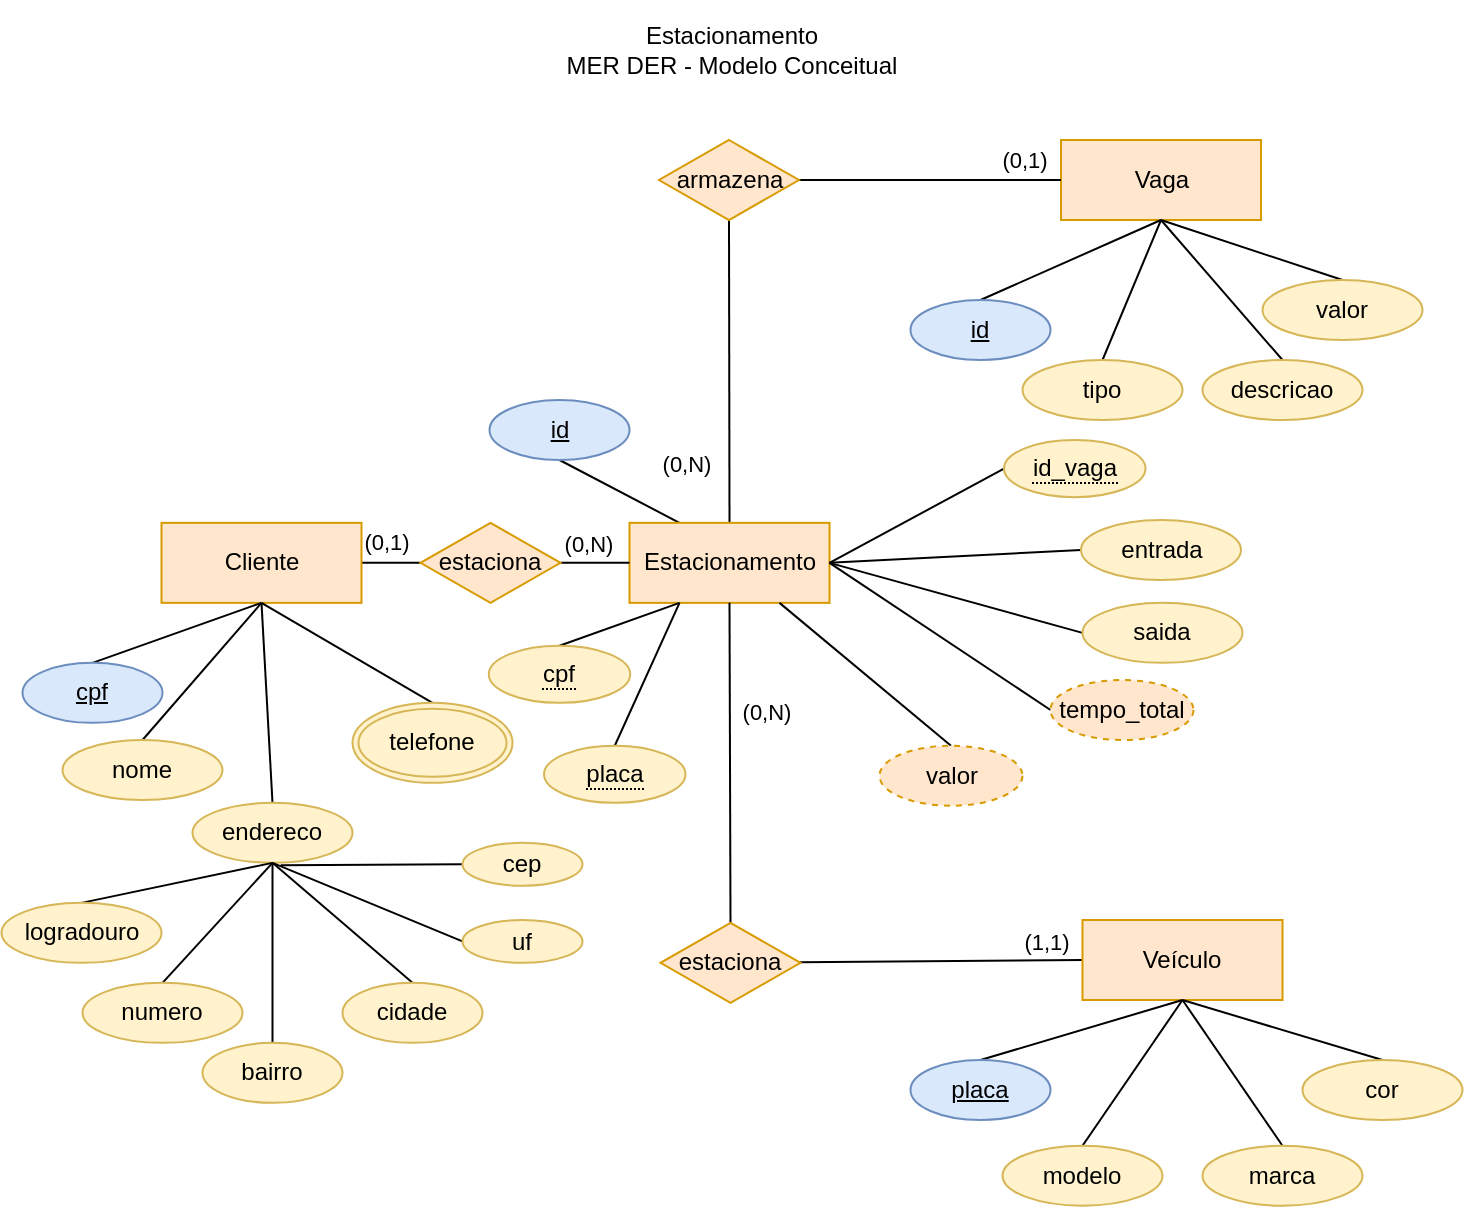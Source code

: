 <mxfile version="21.0.6" type="device"><diagram name="Página-1" id="9K90Uhk6d_7K1bd1Lr08"><mxGraphModel dx="1194" dy="766" grid="1" gridSize="10" guides="1" tooltips="1" connect="1" arrows="1" fold="1" page="1" pageScale="1" pageWidth="827" pageHeight="1169" math="0" shadow="0"><root><mxCell id="0"/><mxCell id="1" parent="0"/><mxCell id="154XlSgX7JMPl1lrKzeF-1" value="Estacionamento&lt;br&gt;MER DER - Modelo Conceitual" style="text;html=1;strokeColor=none;fillColor=none;align=center;verticalAlign=middle;whiteSpace=wrap;rounded=0;" parent="1" vertex="1"><mxGeometry x="304" y="30" width="220" height="50" as="geometry"/></mxCell><mxCell id="154XlSgX7JMPl1lrKzeF-50" value="(0,1)" style="edgeStyle=none;rounded=0;orthogonalLoop=1;jettySize=auto;html=1;exitX=1;exitY=0.5;exitDx=0;exitDy=0;entryX=0;entryY=0.5;entryDx=0;entryDy=0;endArrow=none;endFill=0;" parent="1" source="154XlSgX7JMPl1lrKzeF-2" target="154XlSgX7JMPl1lrKzeF-25" edge="1"><mxGeometry x="-0.186" y="10" relative="1" as="geometry"><mxPoint as="offset"/></mxGeometry></mxCell><mxCell id="154XlSgX7JMPl1lrKzeF-2" value="Cliente" style="whiteSpace=wrap;html=1;align=center;fillColor=#ffe6cc;strokeColor=#d79b00;" parent="1" vertex="1"><mxGeometry x="128.75" y="291.43" width="100" height="40" as="geometry"/></mxCell><mxCell id="154XlSgX7JMPl1lrKzeF-40" style="edgeStyle=none;rounded=0;orthogonalLoop=1;jettySize=auto;html=1;exitX=0.5;exitY=0;exitDx=0;exitDy=0;entryX=0.5;entryY=1;entryDx=0;entryDy=0;endArrow=none;endFill=0;" parent="1" source="154XlSgX7JMPl1lrKzeF-3" target="154XlSgX7JMPl1lrKzeF-2" edge="1"><mxGeometry relative="1" as="geometry"/></mxCell><mxCell id="154XlSgX7JMPl1lrKzeF-3" value="cpf" style="ellipse;whiteSpace=wrap;html=1;align=center;fontStyle=4;fillColor=#dae8fc;strokeColor=#6c8ebf;" parent="1" vertex="1"><mxGeometry x="59.25" y="361.43" width="70" height="30" as="geometry"/></mxCell><mxCell id="154XlSgX7JMPl1lrKzeF-41" style="edgeStyle=none;rounded=0;orthogonalLoop=1;jettySize=auto;html=1;exitX=0.5;exitY=0;exitDx=0;exitDy=0;entryX=0.5;entryY=1;entryDx=0;entryDy=0;endArrow=none;endFill=0;" parent="1" source="154XlSgX7JMPl1lrKzeF-4" target="154XlSgX7JMPl1lrKzeF-2" edge="1"><mxGeometry relative="1" as="geometry"/></mxCell><mxCell id="154XlSgX7JMPl1lrKzeF-4" value="nome" style="ellipse;whiteSpace=wrap;html=1;align=center;fillColor=#fff2cc;strokeColor=#d6b656;" parent="1" vertex="1"><mxGeometry x="79.25" y="400" width="80" height="30" as="geometry"/></mxCell><mxCell id="154XlSgX7JMPl1lrKzeF-43" style="edgeStyle=none;rounded=0;orthogonalLoop=1;jettySize=auto;html=1;exitX=0.5;exitY=0;exitDx=0;exitDy=0;entryX=0.5;entryY=1;entryDx=0;entryDy=0;endArrow=none;endFill=0;" parent="1" source="154XlSgX7JMPl1lrKzeF-5" target="154XlSgX7JMPl1lrKzeF-2" edge="1"><mxGeometry relative="1" as="geometry"/></mxCell><mxCell id="154XlSgX7JMPl1lrKzeF-5" value="endereco" style="ellipse;whiteSpace=wrap;html=1;align=center;fillColor=#fff2cc;strokeColor=#d6b656;" parent="1" vertex="1"><mxGeometry x="144.25" y="431.43" width="80" height="30" as="geometry"/></mxCell><mxCell id="154XlSgX7JMPl1lrKzeF-49" style="edgeStyle=none;rounded=0;orthogonalLoop=1;jettySize=auto;html=1;exitX=0.5;exitY=0;exitDx=0;exitDy=0;entryX=0.5;entryY=1;entryDx=0;entryDy=0;endArrow=none;endFill=0;" parent="1" source="154XlSgX7JMPl1lrKzeF-6" target="154XlSgX7JMPl1lrKzeF-5" edge="1"><mxGeometry relative="1" as="geometry"/></mxCell><mxCell id="154XlSgX7JMPl1lrKzeF-6" value="logradouro" style="ellipse;whiteSpace=wrap;html=1;align=center;fillColor=#fff2cc;strokeColor=#d6b656;" parent="1" vertex="1"><mxGeometry x="48.75" y="481.43" width="80" height="30" as="geometry"/></mxCell><mxCell id="154XlSgX7JMPl1lrKzeF-48" style="edgeStyle=none;rounded=0;orthogonalLoop=1;jettySize=auto;html=1;exitX=0.5;exitY=0;exitDx=0;exitDy=0;entryX=0.5;entryY=1;entryDx=0;entryDy=0;endArrow=none;endFill=0;" parent="1" source="154XlSgX7JMPl1lrKzeF-7" target="154XlSgX7JMPl1lrKzeF-5" edge="1"><mxGeometry relative="1" as="geometry"/></mxCell><mxCell id="154XlSgX7JMPl1lrKzeF-7" value="numero" style="ellipse;whiteSpace=wrap;html=1;align=center;fillColor=#fff2cc;strokeColor=#d6b656;" parent="1" vertex="1"><mxGeometry x="89.25" y="521.43" width="80" height="30" as="geometry"/></mxCell><mxCell id="154XlSgX7JMPl1lrKzeF-47" style="edgeStyle=none;rounded=0;orthogonalLoop=1;jettySize=auto;html=1;exitX=0.5;exitY=0;exitDx=0;exitDy=0;entryX=0.5;entryY=1;entryDx=0;entryDy=0;endArrow=none;endFill=0;" parent="1" source="154XlSgX7JMPl1lrKzeF-8" target="154XlSgX7JMPl1lrKzeF-5" edge="1"><mxGeometry relative="1" as="geometry"/></mxCell><mxCell id="154XlSgX7JMPl1lrKzeF-8" value="bairro" style="ellipse;whiteSpace=wrap;html=1;align=center;fillColor=#fff2cc;strokeColor=#d6b656;" parent="1" vertex="1"><mxGeometry x="149.25" y="551.43" width="70" height="30" as="geometry"/></mxCell><mxCell id="154XlSgX7JMPl1lrKzeF-46" style="edgeStyle=none;rounded=0;orthogonalLoop=1;jettySize=auto;html=1;exitX=0.5;exitY=0;exitDx=0;exitDy=0;entryX=0.5;entryY=1;entryDx=0;entryDy=0;endArrow=none;endFill=0;" parent="1" source="154XlSgX7JMPl1lrKzeF-9" target="154XlSgX7JMPl1lrKzeF-5" edge="1"><mxGeometry relative="1" as="geometry"/></mxCell><mxCell id="154XlSgX7JMPl1lrKzeF-9" value="cidade" style="ellipse;whiteSpace=wrap;html=1;align=center;fillColor=#fff2cc;strokeColor=#d6b656;" parent="1" vertex="1"><mxGeometry x="219.25" y="521.43" width="70" height="30" as="geometry"/></mxCell><mxCell id="154XlSgX7JMPl1lrKzeF-45" style="edgeStyle=none;rounded=0;orthogonalLoop=1;jettySize=auto;html=1;exitX=0;exitY=0.5;exitDx=0;exitDy=0;entryX=0.5;entryY=1;entryDx=0;entryDy=0;endArrow=none;endFill=0;" parent="1" source="154XlSgX7JMPl1lrKzeF-10" target="154XlSgX7JMPl1lrKzeF-5" edge="1"><mxGeometry relative="1" as="geometry"/></mxCell><mxCell id="154XlSgX7JMPl1lrKzeF-10" value="uf" style="ellipse;whiteSpace=wrap;html=1;align=center;fillColor=#fff2cc;strokeColor=#d6b656;" parent="1" vertex="1"><mxGeometry x="279.25" y="490" width="60" height="21.43" as="geometry"/></mxCell><mxCell id="154XlSgX7JMPl1lrKzeF-44" style="edgeStyle=none;rounded=0;orthogonalLoop=1;jettySize=auto;html=1;exitX=0;exitY=0.5;exitDx=0;exitDy=0;endArrow=none;endFill=0;entryX=0.551;entryY=1.04;entryDx=0;entryDy=0;entryPerimeter=0;" parent="1" source="154XlSgX7JMPl1lrKzeF-11" target="154XlSgX7JMPl1lrKzeF-5" edge="1"><mxGeometry relative="1" as="geometry"/></mxCell><mxCell id="154XlSgX7JMPl1lrKzeF-11" value="cep" style="ellipse;whiteSpace=wrap;html=1;align=center;fillColor=#fff2cc;strokeColor=#d6b656;" parent="1" vertex="1"><mxGeometry x="279.25" y="451.43" width="60" height="21.43" as="geometry"/></mxCell><mxCell id="154XlSgX7JMPl1lrKzeF-30" value="(0,N)" style="edgeStyle=none;rounded=0;orthogonalLoop=1;jettySize=auto;html=1;exitX=0.5;exitY=0;exitDx=0;exitDy=0;entryX=0.5;entryY=1;entryDx=0;entryDy=0;endArrow=none;endFill=0;" parent="1" source="154XlSgX7JMPl1lrKzeF-12" target="154XlSgX7JMPl1lrKzeF-27" edge="1"><mxGeometry x="-0.609" y="22" relative="1" as="geometry"><mxPoint as="offset"/></mxGeometry></mxCell><mxCell id="g2VjJEtULnOgB3CzZ9Qc-3" style="rounded=0;orthogonalLoop=1;jettySize=auto;html=1;exitX=0.25;exitY=0;exitDx=0;exitDy=0;entryX=0.5;entryY=1;entryDx=0;entryDy=0;endArrow=none;endFill=0;" edge="1" parent="1" source="154XlSgX7JMPl1lrKzeF-12" target="g2VjJEtULnOgB3CzZ9Qc-2"><mxGeometry relative="1" as="geometry"/></mxCell><mxCell id="154XlSgX7JMPl1lrKzeF-12" value="Estacionamento" style="whiteSpace=wrap;html=1;align=center;fillColor=#ffe6cc;strokeColor=#d79b00;" parent="1" vertex="1"><mxGeometry x="362.75" y="291.43" width="100" height="40" as="geometry"/></mxCell><mxCell id="154XlSgX7JMPl1lrKzeF-13" value="Vaga" style="whiteSpace=wrap;html=1;align=center;fillColor=#ffe6cc;strokeColor=#d79b00;" parent="1" vertex="1"><mxGeometry x="578.5" y="100" width="100" height="40" as="geometry"/></mxCell><mxCell id="154XlSgX7JMPl1lrKzeF-28" value="(1,1)" style="rounded=0;orthogonalLoop=1;jettySize=auto;html=1;exitX=0;exitY=0.5;exitDx=0;exitDy=0;endArrow=none;endFill=0;" parent="1" source="154XlSgX7JMPl1lrKzeF-14" target="154XlSgX7JMPl1lrKzeF-26" edge="1"><mxGeometry x="-0.74" y="-9" relative="1" as="geometry"><mxPoint as="offset"/></mxGeometry></mxCell><mxCell id="154XlSgX7JMPl1lrKzeF-14" value="Veículo" style="whiteSpace=wrap;html=1;align=center;fillColor=#ffe6cc;strokeColor=#d79b00;" parent="1" vertex="1"><mxGeometry x="589.25" y="490" width="100" height="40" as="geometry"/></mxCell><mxCell id="154XlSgX7JMPl1lrKzeF-42" style="edgeStyle=none;rounded=0;orthogonalLoop=1;jettySize=auto;html=1;exitX=0.5;exitY=0;exitDx=0;exitDy=0;entryX=0.5;entryY=1;entryDx=0;entryDy=0;endArrow=none;endFill=0;" parent="1" source="154XlSgX7JMPl1lrKzeF-15" target="154XlSgX7JMPl1lrKzeF-2" edge="1"><mxGeometry relative="1" as="geometry"/></mxCell><mxCell id="154XlSgX7JMPl1lrKzeF-15" value="telefone" style="ellipse;shape=doubleEllipse;margin=3;whiteSpace=wrap;html=1;align=center;fillColor=#fff2cc;strokeColor=#d6b656;" parent="1" vertex="1"><mxGeometry x="224.25" y="381.43" width="80" height="40" as="geometry"/></mxCell><mxCell id="154XlSgX7JMPl1lrKzeF-32" style="edgeStyle=none;rounded=0;orthogonalLoop=1;jettySize=auto;html=1;exitX=0.5;exitY=0;exitDx=0;exitDy=0;entryX=0.5;entryY=1;entryDx=0;entryDy=0;endArrow=none;endFill=0;" parent="1" source="154XlSgX7JMPl1lrKzeF-16" target="154XlSgX7JMPl1lrKzeF-13" edge="1"><mxGeometry relative="1" as="geometry"/></mxCell><mxCell id="154XlSgX7JMPl1lrKzeF-16" value="id" style="ellipse;whiteSpace=wrap;html=1;align=center;fontStyle=4;fillColor=#dae8fc;strokeColor=#6c8ebf;" parent="1" vertex="1"><mxGeometry x="503.25" y="180" width="70" height="30" as="geometry"/></mxCell><mxCell id="154XlSgX7JMPl1lrKzeF-33" style="edgeStyle=none;rounded=0;orthogonalLoop=1;jettySize=auto;html=1;exitX=0.5;exitY=0;exitDx=0;exitDy=0;entryX=0.5;entryY=1;entryDx=0;entryDy=0;endArrow=none;endFill=0;" parent="1" source="154XlSgX7JMPl1lrKzeF-17" target="154XlSgX7JMPl1lrKzeF-13" edge="1"><mxGeometry relative="1" as="geometry"/></mxCell><mxCell id="154XlSgX7JMPl1lrKzeF-17" value="tipo" style="ellipse;whiteSpace=wrap;html=1;align=center;fillColor=#fff2cc;strokeColor=#d6b656;" parent="1" vertex="1"><mxGeometry x="559.25" y="210" width="80" height="30" as="geometry"/></mxCell><mxCell id="154XlSgX7JMPl1lrKzeF-35" style="edgeStyle=none;rounded=0;orthogonalLoop=1;jettySize=auto;html=1;exitX=0.5;exitY=0;exitDx=0;exitDy=0;entryX=0.5;entryY=1;entryDx=0;entryDy=0;endArrow=none;endFill=0;" parent="1" source="154XlSgX7JMPl1lrKzeF-18" target="154XlSgX7JMPl1lrKzeF-13" edge="1"><mxGeometry relative="1" as="geometry"/></mxCell><mxCell id="154XlSgX7JMPl1lrKzeF-18" value="descricao" style="ellipse;whiteSpace=wrap;html=1;align=center;fillColor=#fff2cc;strokeColor=#d6b656;" parent="1" vertex="1"><mxGeometry x="649.25" y="210" width="80" height="30" as="geometry"/></mxCell><mxCell id="154XlSgX7JMPl1lrKzeF-34" style="edgeStyle=none;rounded=0;orthogonalLoop=1;jettySize=auto;html=1;exitX=0.5;exitY=0;exitDx=0;exitDy=0;entryX=0.5;entryY=1;entryDx=0;entryDy=0;endArrow=none;endFill=0;" parent="1" source="154XlSgX7JMPl1lrKzeF-19" target="154XlSgX7JMPl1lrKzeF-13" edge="1"><mxGeometry relative="1" as="geometry"/></mxCell><mxCell id="154XlSgX7JMPl1lrKzeF-19" value="valor" style="ellipse;whiteSpace=wrap;html=1;align=center;fillColor=#fff2cc;strokeColor=#d6b656;" parent="1" vertex="1"><mxGeometry x="679.25" y="170" width="80" height="30" as="geometry"/></mxCell><mxCell id="154XlSgX7JMPl1lrKzeF-39" style="edgeStyle=none;rounded=0;orthogonalLoop=1;jettySize=auto;html=1;exitX=0.5;exitY=0;exitDx=0;exitDy=0;entryX=0.5;entryY=1;entryDx=0;entryDy=0;endArrow=none;endFill=0;" parent="1" source="154XlSgX7JMPl1lrKzeF-21" target="154XlSgX7JMPl1lrKzeF-14" edge="1"><mxGeometry relative="1" as="geometry"/></mxCell><mxCell id="154XlSgX7JMPl1lrKzeF-21" value="placa" style="ellipse;whiteSpace=wrap;html=1;align=center;fontStyle=4;fillColor=#dae8fc;strokeColor=#6c8ebf;" parent="1" vertex="1"><mxGeometry x="503.25" y="560" width="70" height="30" as="geometry"/></mxCell><mxCell id="154XlSgX7JMPl1lrKzeF-38" style="edgeStyle=none;rounded=0;orthogonalLoop=1;jettySize=auto;html=1;exitX=0.5;exitY=0;exitDx=0;exitDy=0;endArrow=none;endFill=0;entryX=0.5;entryY=1;entryDx=0;entryDy=0;" parent="1" source="154XlSgX7JMPl1lrKzeF-22" target="154XlSgX7JMPl1lrKzeF-14" edge="1"><mxGeometry relative="1" as="geometry"><mxPoint x="639.25" y="531.43" as="targetPoint"/></mxGeometry></mxCell><mxCell id="154XlSgX7JMPl1lrKzeF-22" value="modelo" style="ellipse;whiteSpace=wrap;html=1;align=center;fillColor=#fff2cc;strokeColor=#d6b656;" parent="1" vertex="1"><mxGeometry x="549.25" y="602.86" width="80" height="30" as="geometry"/></mxCell><mxCell id="154XlSgX7JMPl1lrKzeF-37" style="edgeStyle=none;rounded=0;orthogonalLoop=1;jettySize=auto;html=1;exitX=0.5;exitY=0;exitDx=0;exitDy=0;entryX=0.5;entryY=1;entryDx=0;entryDy=0;endArrow=none;endFill=0;" parent="1" source="154XlSgX7JMPl1lrKzeF-23" target="154XlSgX7JMPl1lrKzeF-14" edge="1"><mxGeometry relative="1" as="geometry"/></mxCell><mxCell id="154XlSgX7JMPl1lrKzeF-23" value="marca" style="ellipse;whiteSpace=wrap;html=1;align=center;fillColor=#fff2cc;strokeColor=#d6b656;" parent="1" vertex="1"><mxGeometry x="649.25" y="602.86" width="80" height="30" as="geometry"/></mxCell><mxCell id="154XlSgX7JMPl1lrKzeF-36" style="edgeStyle=none;rounded=0;orthogonalLoop=1;jettySize=auto;html=1;exitX=0.5;exitY=0;exitDx=0;exitDy=0;entryX=0.5;entryY=1;entryDx=0;entryDy=0;endArrow=none;endFill=0;" parent="1" source="154XlSgX7JMPl1lrKzeF-24" target="154XlSgX7JMPl1lrKzeF-14" edge="1"><mxGeometry relative="1" as="geometry"/></mxCell><mxCell id="154XlSgX7JMPl1lrKzeF-24" value="cor" style="ellipse;whiteSpace=wrap;html=1;align=center;fillColor=#fff2cc;strokeColor=#d6b656;" parent="1" vertex="1"><mxGeometry x="699.25" y="560" width="80" height="30" as="geometry"/></mxCell><mxCell id="154XlSgX7JMPl1lrKzeF-51" value="(0,N)" style="edgeStyle=none;rounded=0;orthogonalLoop=1;jettySize=auto;html=1;endArrow=none;endFill=0;exitX=1;exitY=0.5;exitDx=0;exitDy=0;" parent="1" source="154XlSgX7JMPl1lrKzeF-25" target="154XlSgX7JMPl1lrKzeF-12" edge="1"><mxGeometry x="-0.217" y="9" relative="1" as="geometry"><mxPoint x="340.75" y="331.43" as="sourcePoint"/><mxPoint x="340.75" y="331.43" as="targetPoint"/><mxPoint as="offset"/></mxGeometry></mxCell><mxCell id="154XlSgX7JMPl1lrKzeF-25" value="estaciona" style="shape=rhombus;perimeter=rhombusPerimeter;whiteSpace=wrap;html=1;align=center;fillColor=#ffe6cc;strokeColor=#d79b00;" parent="1" vertex="1"><mxGeometry x="258.25" y="291.43" width="70" height="40" as="geometry"/></mxCell><mxCell id="154XlSgX7JMPl1lrKzeF-29" value="(0,N)" style="edgeStyle=none;rounded=0;orthogonalLoop=1;jettySize=auto;html=1;exitX=0.5;exitY=0;exitDx=0;exitDy=0;entryX=0.5;entryY=1;entryDx=0;entryDy=0;endArrow=none;endFill=0;" parent="1" source="154XlSgX7JMPl1lrKzeF-26" target="154XlSgX7JMPl1lrKzeF-12" edge="1"><mxGeometry x="0.314" y="-18" relative="1" as="geometry"><mxPoint as="offset"/></mxGeometry></mxCell><mxCell id="154XlSgX7JMPl1lrKzeF-26" value="estaciona" style="shape=rhombus;perimeter=rhombusPerimeter;whiteSpace=wrap;html=1;align=center;fillColor=#ffe6cc;strokeColor=#d79b00;" parent="1" vertex="1"><mxGeometry x="378.25" y="491.43" width="70" height="40" as="geometry"/></mxCell><mxCell id="154XlSgX7JMPl1lrKzeF-31" value="(0,1)" style="edgeStyle=none;rounded=0;orthogonalLoop=1;jettySize=auto;html=1;exitX=1;exitY=0.5;exitDx=0;exitDy=0;entryX=0;entryY=0.5;entryDx=0;entryDy=0;endArrow=none;endFill=0;" parent="1" source="154XlSgX7JMPl1lrKzeF-27" target="154XlSgX7JMPl1lrKzeF-13" edge="1"><mxGeometry x="0.718" y="10" relative="1" as="geometry"><mxPoint as="offset"/></mxGeometry></mxCell><mxCell id="154XlSgX7JMPl1lrKzeF-27" value="armazena" style="shape=rhombus;perimeter=rhombusPerimeter;whiteSpace=wrap;html=1;align=center;fillColor=#ffe6cc;strokeColor=#d79b00;" parent="1" vertex="1"><mxGeometry x="377.5" y="100" width="70" height="40" as="geometry"/></mxCell><mxCell id="g2VjJEtULnOgB3CzZ9Qc-7" style="rounded=0;orthogonalLoop=1;jettySize=auto;html=1;exitX=0.5;exitY=0;exitDx=0;exitDy=0;entryX=0.25;entryY=1;entryDx=0;entryDy=0;endArrow=none;endFill=0;" edge="1" parent="1" source="g2VjJEtULnOgB3CzZ9Qc-1" target="154XlSgX7JMPl1lrKzeF-12"><mxGeometry relative="1" as="geometry"/></mxCell><mxCell id="g2VjJEtULnOgB3CzZ9Qc-1" value="&lt;span style=&quot;border-bottom: 1px dotted&quot;&gt;cpf&lt;/span&gt;" style="ellipse;whiteSpace=wrap;html=1;align=center;fillColor=#fff2cc;strokeColor=#d6b656;" vertex="1" parent="1"><mxGeometry x="292.38" y="352.86" width="70.75" height="28.57" as="geometry"/></mxCell><mxCell id="g2VjJEtULnOgB3CzZ9Qc-2" value="id" style="ellipse;whiteSpace=wrap;html=1;align=center;fontStyle=4;fillColor=#dae8fc;strokeColor=#6c8ebf;" vertex="1" parent="1"><mxGeometry x="292.75" y="230" width="70" height="30" as="geometry"/></mxCell><mxCell id="g2VjJEtULnOgB3CzZ9Qc-8" style="rounded=0;orthogonalLoop=1;jettySize=auto;html=1;exitX=0.5;exitY=0;exitDx=0;exitDy=0;entryX=0.25;entryY=1;entryDx=0;entryDy=0;endArrow=none;endFill=0;" edge="1" parent="1" source="g2VjJEtULnOgB3CzZ9Qc-4" target="154XlSgX7JMPl1lrKzeF-12"><mxGeometry relative="1" as="geometry"/></mxCell><mxCell id="g2VjJEtULnOgB3CzZ9Qc-4" value="&lt;span style=&quot;border-bottom: 1px dotted&quot;&gt;placa&lt;/span&gt;" style="ellipse;whiteSpace=wrap;html=1;align=center;fillColor=#fff2cc;strokeColor=#d6b656;" vertex="1" parent="1"><mxGeometry x="320" y="402.86" width="70.75" height="28.57" as="geometry"/></mxCell><mxCell id="g2VjJEtULnOgB3CzZ9Qc-9" style="rounded=0;orthogonalLoop=1;jettySize=auto;html=1;exitX=0;exitY=0.5;exitDx=0;exitDy=0;entryX=1;entryY=0.5;entryDx=0;entryDy=0;endArrow=none;endFill=0;" edge="1" parent="1" source="g2VjJEtULnOgB3CzZ9Qc-5" target="154XlSgX7JMPl1lrKzeF-12"><mxGeometry relative="1" as="geometry"/></mxCell><mxCell id="g2VjJEtULnOgB3CzZ9Qc-5" value="&lt;span style=&quot;border-bottom: 1px dotted&quot;&gt;id_vaga&lt;/span&gt;" style="ellipse;whiteSpace=wrap;html=1;align=center;fillColor=#fff2cc;strokeColor=#d6b656;" vertex="1" parent="1"><mxGeometry x="550" y="250" width="70.75" height="28.57" as="geometry"/></mxCell><mxCell id="g2VjJEtULnOgB3CzZ9Qc-12" style="rounded=0;orthogonalLoop=1;jettySize=auto;html=1;exitX=0;exitY=0.5;exitDx=0;exitDy=0;entryX=1;entryY=0.5;entryDx=0;entryDy=0;endArrow=none;endFill=0;" edge="1" parent="1" source="g2VjJEtULnOgB3CzZ9Qc-10" target="154XlSgX7JMPl1lrKzeF-12"><mxGeometry relative="1" as="geometry"/></mxCell><mxCell id="g2VjJEtULnOgB3CzZ9Qc-10" value="entrada" style="ellipse;whiteSpace=wrap;html=1;align=center;fillColor=#fff2cc;strokeColor=#d6b656;" vertex="1" parent="1"><mxGeometry x="588.5" y="290" width="80" height="30" as="geometry"/></mxCell><mxCell id="g2VjJEtULnOgB3CzZ9Qc-13" style="rounded=0;orthogonalLoop=1;jettySize=auto;html=1;exitX=0;exitY=0.5;exitDx=0;exitDy=0;entryX=1;entryY=0.5;entryDx=0;entryDy=0;endArrow=none;endFill=0;" edge="1" parent="1" source="g2VjJEtULnOgB3CzZ9Qc-11" target="154XlSgX7JMPl1lrKzeF-12"><mxGeometry relative="1" as="geometry"/></mxCell><mxCell id="g2VjJEtULnOgB3CzZ9Qc-11" value="saida" style="ellipse;whiteSpace=wrap;html=1;align=center;fillColor=#fff2cc;strokeColor=#d6b656;" vertex="1" parent="1"><mxGeometry x="589.25" y="331.43" width="80" height="30" as="geometry"/></mxCell><mxCell id="g2VjJEtULnOgB3CzZ9Qc-19" style="rounded=0;orthogonalLoop=1;jettySize=auto;html=1;exitX=0;exitY=0.5;exitDx=0;exitDy=0;entryX=1;entryY=0.5;entryDx=0;entryDy=0;endArrow=none;endFill=0;" edge="1" parent="1" source="g2VjJEtULnOgB3CzZ9Qc-16" target="154XlSgX7JMPl1lrKzeF-12"><mxGeometry relative="1" as="geometry"/></mxCell><mxCell id="g2VjJEtULnOgB3CzZ9Qc-16" value="tempo_total" style="ellipse;whiteSpace=wrap;html=1;align=center;dashed=1;fillColor=#ffe6cc;strokeColor=#d79b00;" vertex="1" parent="1"><mxGeometry x="573.25" y="370" width="71.5" height="30" as="geometry"/></mxCell><mxCell id="g2VjJEtULnOgB3CzZ9Qc-20" style="rounded=0;orthogonalLoop=1;jettySize=auto;html=1;exitX=0.5;exitY=0;exitDx=0;exitDy=0;entryX=0.75;entryY=1;entryDx=0;entryDy=0;endArrow=none;endFill=0;" edge="1" parent="1" source="g2VjJEtULnOgB3CzZ9Qc-18" target="154XlSgX7JMPl1lrKzeF-12"><mxGeometry relative="1" as="geometry"/></mxCell><mxCell id="g2VjJEtULnOgB3CzZ9Qc-18" value="valor" style="ellipse;whiteSpace=wrap;html=1;align=center;dashed=1;fillColor=#ffe6cc;strokeColor=#d79b00;" vertex="1" parent="1"><mxGeometry x="487.75" y="402.86" width="71.5" height="30" as="geometry"/></mxCell></root></mxGraphModel></diagram></mxfile>